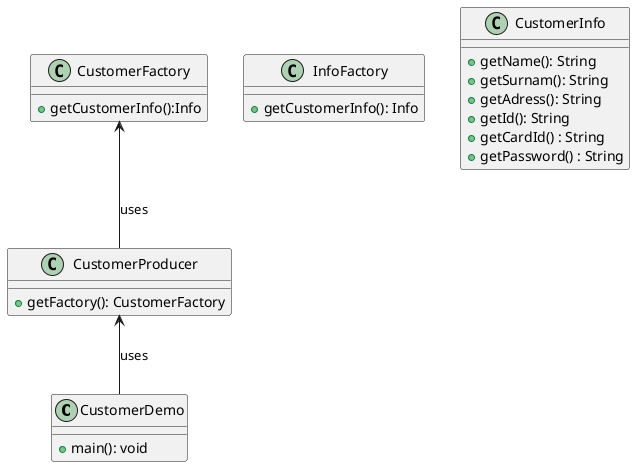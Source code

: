 @startuml
class CustomerDemo{
+main(): void
}

class CustomerProducer{
+getFactory(): CustomerFactory
}

class CustomerFactory{
+getCustomerInfo():Info
}

class InfoFactory{
+getCustomerInfo(): Info
}

class CustomerInfo{
+getName(): String
+getSurnam(): String
+getAdress(): String
+getId(): String
+getCardId() : String
+getPassword() : String 
}

CustomerFactory <-- CustomerProducer :uses
CustomerProducer <-- CustomerDemo :uses
@enduml

